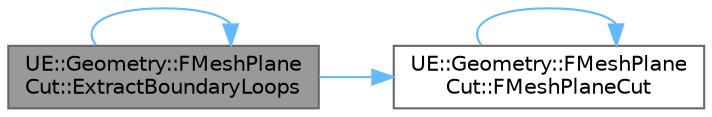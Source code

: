 digraph "UE::Geometry::FMeshPlaneCut::ExtractBoundaryLoops"
{
 // INTERACTIVE_SVG=YES
 // LATEX_PDF_SIZE
  bgcolor="transparent";
  edge [fontname=Helvetica,fontsize=10,labelfontname=Helvetica,labelfontsize=10];
  node [fontname=Helvetica,fontsize=10,shape=box,height=0.2,width=0.4];
  rankdir="LR";
  Node1 [id="Node000001",label="UE::Geometry::FMeshPlane\lCut::ExtractBoundaryLoops",height=0.2,width=0.4,color="gray40", fillcolor="grey60", style="filled", fontcolor="black",tooltip=" "];
  Node1 -> Node2 [id="edge1_Node000001_Node000002",color="steelblue1",style="solid",tooltip=" "];
  Node2 [id="Node000002",label="UE::Geometry::FMeshPlane\lCut::FMeshPlaneCut",height=0.2,width=0.4,color="grey40", fillcolor="white", style="filled",URL="$d6/d74/classUE_1_1Geometry_1_1FMeshPlaneCut.html#a841455ee880adde95241512b5a39c244",tooltip="Cut mesh with plane."];
  Node2 -> Node2 [id="edge2_Node000002_Node000002",color="steelblue1",style="solid",tooltip=" "];
  Node1 -> Node1 [id="edge3_Node000001_Node000001",color="steelblue1",style="solid",tooltip=" "];
}
